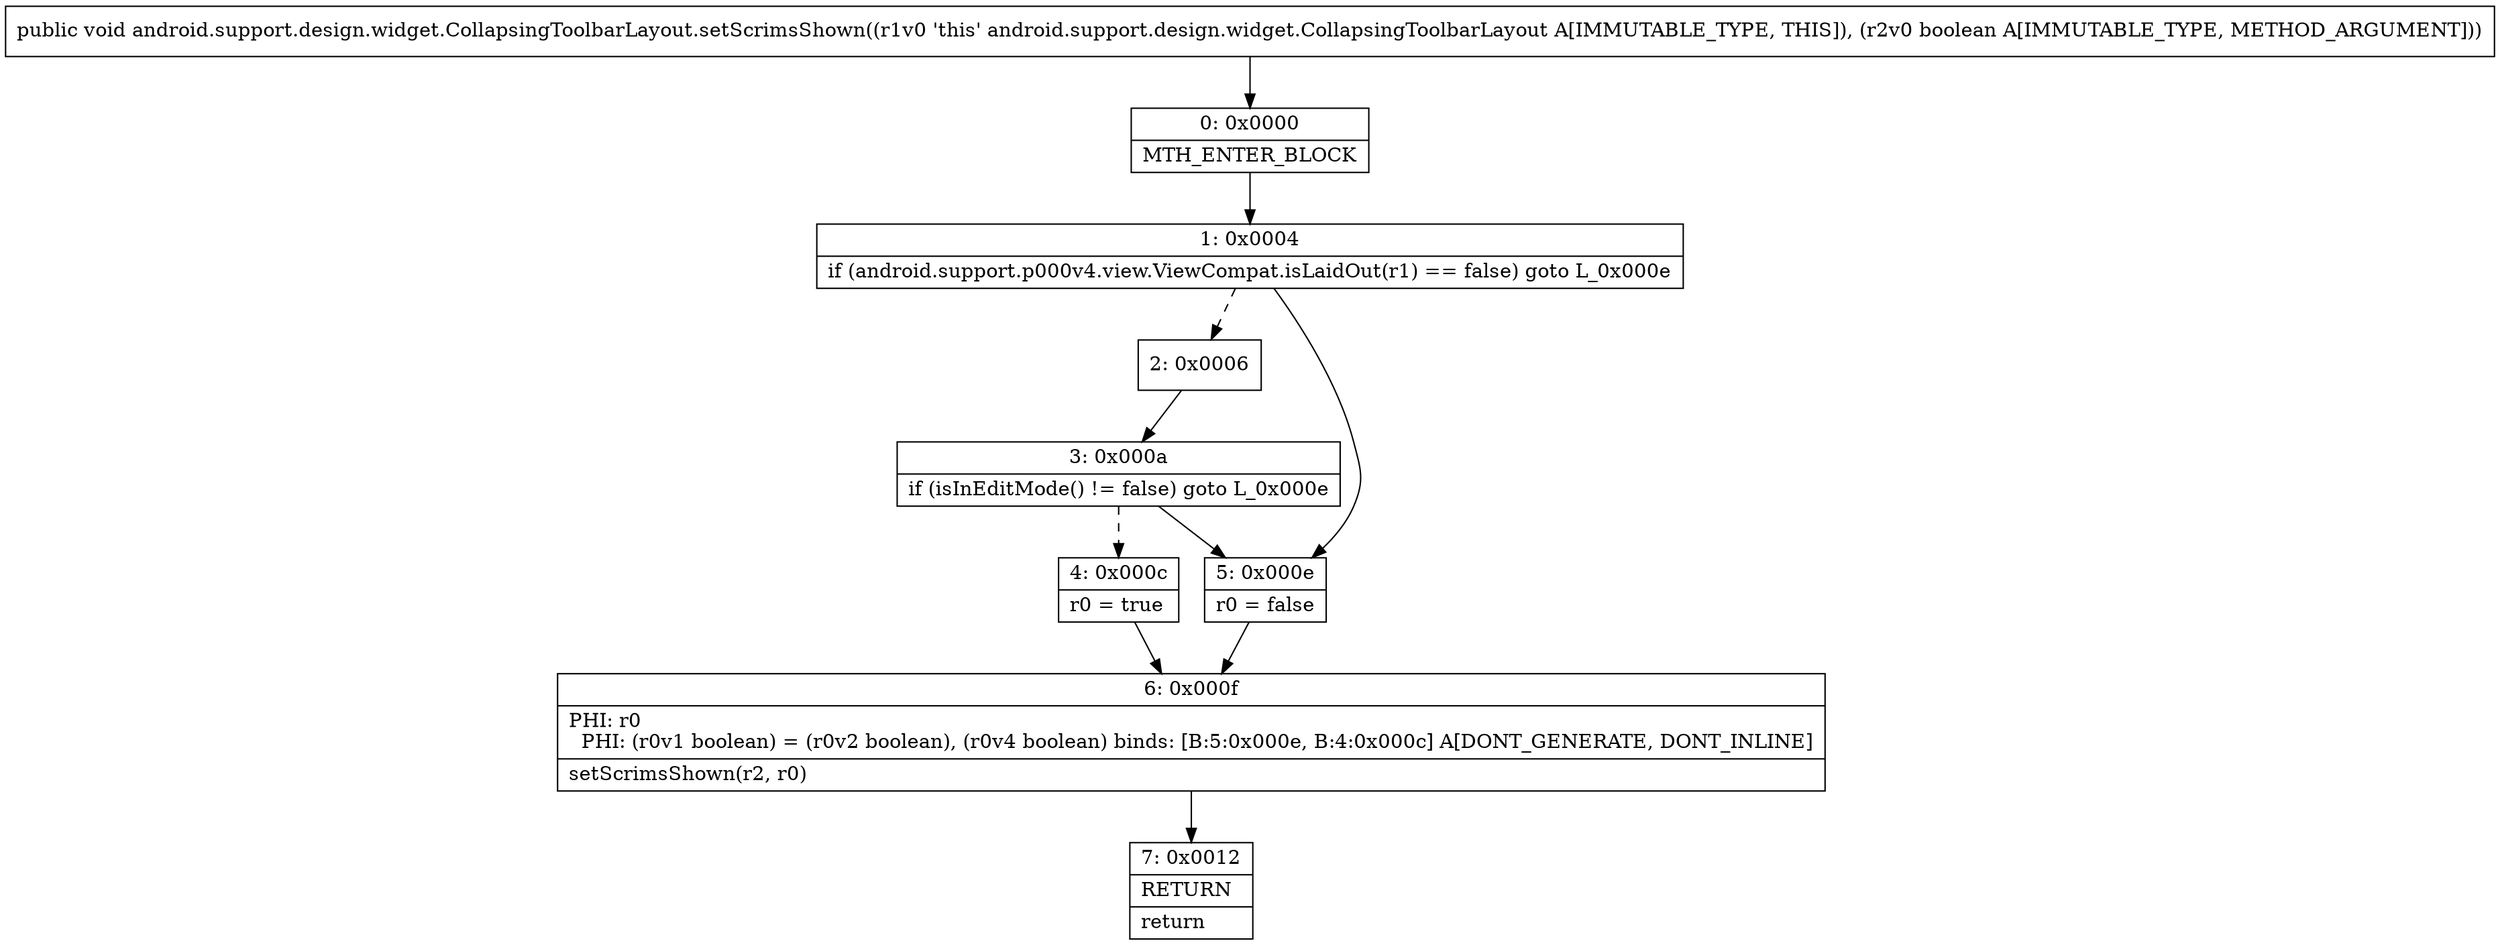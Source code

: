 digraph "CFG forandroid.support.design.widget.CollapsingToolbarLayout.setScrimsShown(Z)V" {
Node_0 [shape=record,label="{0\:\ 0x0000|MTH_ENTER_BLOCK\l}"];
Node_1 [shape=record,label="{1\:\ 0x0004|if (android.support.p000v4.view.ViewCompat.isLaidOut(r1) == false) goto L_0x000e\l}"];
Node_2 [shape=record,label="{2\:\ 0x0006}"];
Node_3 [shape=record,label="{3\:\ 0x000a|if (isInEditMode() != false) goto L_0x000e\l}"];
Node_4 [shape=record,label="{4\:\ 0x000c|r0 = true\l}"];
Node_5 [shape=record,label="{5\:\ 0x000e|r0 = false\l}"];
Node_6 [shape=record,label="{6\:\ 0x000f|PHI: r0 \l  PHI: (r0v1 boolean) = (r0v2 boolean), (r0v4 boolean) binds: [B:5:0x000e, B:4:0x000c] A[DONT_GENERATE, DONT_INLINE]\l|setScrimsShown(r2, r0)\l}"];
Node_7 [shape=record,label="{7\:\ 0x0012|RETURN\l|return\l}"];
MethodNode[shape=record,label="{public void android.support.design.widget.CollapsingToolbarLayout.setScrimsShown((r1v0 'this' android.support.design.widget.CollapsingToolbarLayout A[IMMUTABLE_TYPE, THIS]), (r2v0 boolean A[IMMUTABLE_TYPE, METHOD_ARGUMENT])) }"];
MethodNode -> Node_0;
Node_0 -> Node_1;
Node_1 -> Node_2[style=dashed];
Node_1 -> Node_5;
Node_2 -> Node_3;
Node_3 -> Node_4[style=dashed];
Node_3 -> Node_5;
Node_4 -> Node_6;
Node_5 -> Node_6;
Node_6 -> Node_7;
}


